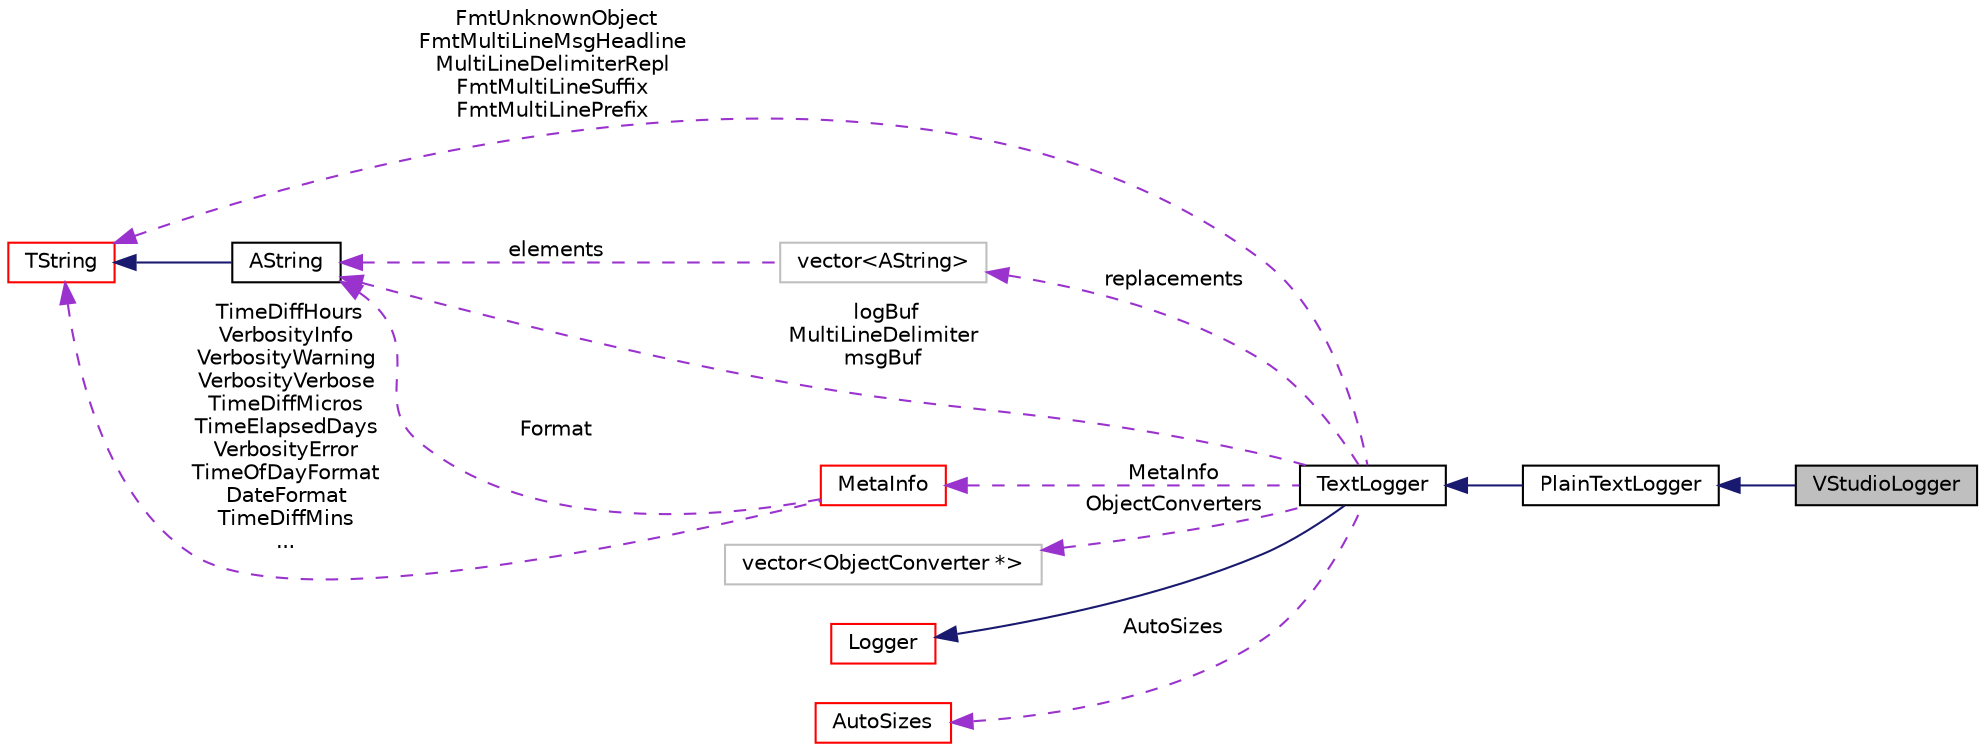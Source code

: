 digraph "VStudioLogger"
{
  edge [fontname="Helvetica",fontsize="10",labelfontname="Helvetica",labelfontsize="10"];
  node [fontname="Helvetica",fontsize="10",shape=record];
  rankdir="LR";
  Node1 [label="VStudioLogger",height=0.2,width=0.4,color="black", fillcolor="grey75", style="filled", fontcolor="black"];
  Node6 [label="vector\<AString\>",height=0.2,width=0.4,color="grey75", fillcolor="white", style="filled"];
  Node10 [label="vector\<ObjectConverter *\>",height=0.2,width=0.4,color="grey75", fillcolor="white", style="filled"];
  Node2 -> Node1 [dir="back",color="midnightblue",fontsize="10",style="solid",fontname="Helvetica"];
  Node3 -> Node2 [dir="back",color="midnightblue",fontsize="10",style="solid",fontname="Helvetica"];
  Node4 -> Node3 [dir="back",color="midnightblue",fontsize="10",style="solid",fontname="Helvetica"];
  Node5 -> Node3 [dir="back",color="darkorchid3",fontsize="10",style="dashed",label=" AutoSizes" ,fontname="Helvetica"];
  Node6 -> Node3 [dir="back",color="darkorchid3",fontsize="10",style="dashed",label=" replacements" ,fontname="Helvetica"];
  Node7 -> Node3 [dir="back",color="darkorchid3",fontsize="10",style="dashed",label=" logBuf\nMultiLineDelimiter\nmsgBuf" ,fontname="Helvetica"];
  Node7 -> Node6 [dir="back",color="darkorchid3",fontsize="10",style="dashed",label=" elements" ,fontname="Helvetica"];
  Node7 -> Node9 [dir="back",color="darkorchid3",fontsize="10",style="dashed",label=" Format" ,fontname="Helvetica"];
  Node8 -> Node3 [dir="back",color="darkorchid3",fontsize="10",style="dashed",label=" FmtUnknownObject\nFmtMultiLineMsgHeadline\nMultiLineDelimiterRepl\nFmtMultiLineSuffix\nFmtMultiLinePrefix" ,fontname="Helvetica"];
  Node8 -> Node7 [dir="back",color="midnightblue",fontsize="10",style="solid",fontname="Helvetica"];
  Node8 -> Node9 [dir="back",color="darkorchid3",fontsize="10",style="dashed",label=" TimeDiffHours\nVerbosityInfo\nVerbosityWarning\nVerbosityVerbose\nTimeDiffMicros\nTimeElapsedDays\nVerbosityError\nTimeOfDayFormat\nDateFormat\nTimeDiffMins\n..." ,fontname="Helvetica"];
  Node9 -> Node3 [dir="back",color="darkorchid3",fontsize="10",style="dashed",label=" MetaInfo" ,fontname="Helvetica"];
  Node10 -> Node3 [dir="back",color="darkorchid3",fontsize="10",style="dashed",label=" ObjectConverters" ,fontname="Helvetica"];
  Node2 [label="PlainTextLogger",height=0.2,width=0.4,color="black", fillcolor="white", style="filled",URL="$classaworx_1_1lox_1_1core_1_1textlogger_1_1PlainTextLogger.html"];
  Node3 [label="TextLogger",height=0.2,width=0.4,color="black", fillcolor="white", style="filled",URL="$classaworx_1_1lox_1_1core_1_1textlogger_1_1TextLogger.html"];
  Node4 [label="Logger",height=0.2,width=0.4,color="red", fillcolor="white", style="filled",URL="$classaworx_1_1lox_1_1core_1_1Logger.html"];
  Node5 [label="AutoSizes",height=0.2,width=0.4,color="red", fillcolor="white", style="filled",URL="$classaworx_1_1lox_1_1core_1_1textlogger_1_1AutoSizes.html"];
  Node7 [label="AString",height=0.2,width=0.4,color="black", fillcolor="white", style="filled",URL="$classaworx_1_1lib_1_1strings_1_1AString.html"];
  Node8 [label="TString",height=0.2,width=0.4,color="red", fillcolor="white", style="filled",URL="$classaworx_1_1lib_1_1strings_1_1TString.html"];
  Node9 [label="MetaInfo",height=0.2,width=0.4,color="red", fillcolor="white", style="filled",URL="$classaworx_1_1lox_1_1core_1_1textlogger_1_1MetaInfo.html"];
}


